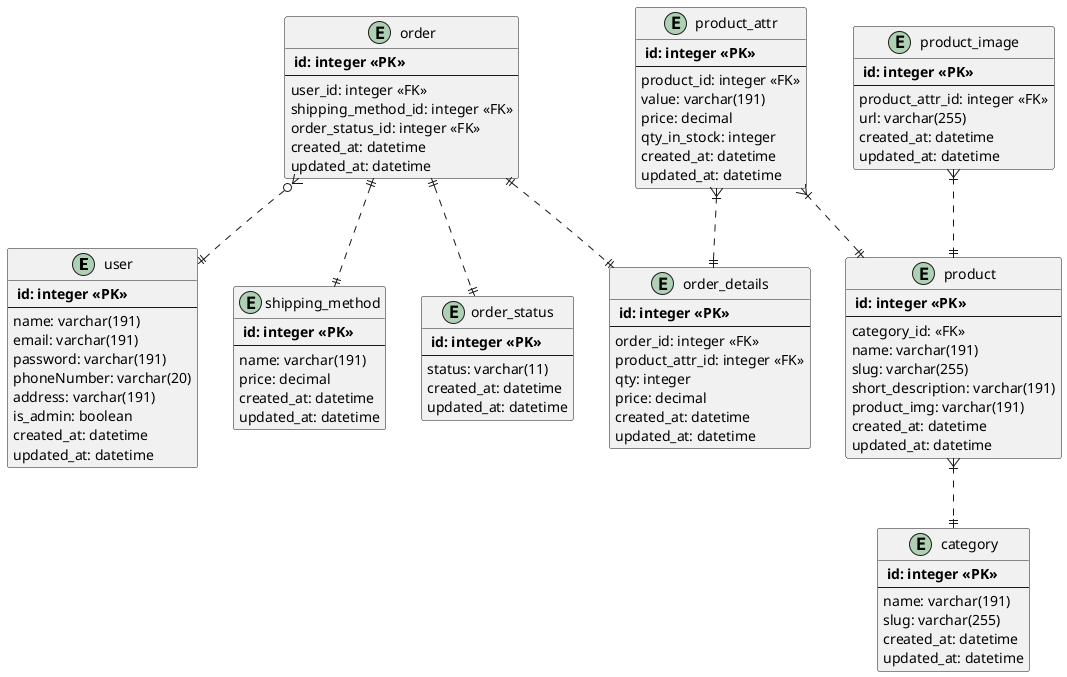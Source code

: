 @startuml entity_relationship
    entity user {
        ** id: integer <<PK>> **
        --
        name: varchar(191)
        email: varchar(191)
        password: varchar(191)
        phoneNumber: varchar(20)
        address: varchar(191)
        is_admin: boolean
        created_at: datetime
        updated_at: datetime
    }

    entity category {
        ** id: integer <<PK>> **
        --
        name: varchar(191) 
        slug: varchar(255)
        created_at: datetime
        updated_at: datetime
    }

    entity product {
        ** id: integer <<PK>> **
        --
        category_id: <<FK>>
        name: varchar(191)
        slug: varchar(255)
        short_description: varchar(191)
        product_img: varchar(191)
        created_at: datetime
        updated_at: datetime
    }

    entity product_attr {
        ** id: integer <<PK>> **
        --
        product_id: integer <<FK>>
        value: varchar(191)
        price: decimal
        qty_in_stock: integer
        created_at: datetime
        updated_at: datetime
    }

    entity product_image {
        ** id: integer <<PK>> **
        --
        product_attr_id: integer <<FK>>
        url: varchar(255)
        created_at: datetime
        updated_at: datetime
    }

    entity shipping_method {
        ** id: integer <<PK>> **
        --
        name: varchar(191)
        price: decimal
        created_at: datetime
        updated_at: datetime
    }

    entity order_status {
        ** id: integer <<PK>> **
        --
        status: varchar(11)
        created_at: datetime
        updated_at: datetime
    }

    entity order {
        ** id: integer <<PK>> **
        --
        user_id: integer <<FK>>
        shipping_method_id: integer <<FK>>
        order_status_id: integer <<FK>>
        created_at: datetime
        updated_at: datetime
    }

    entity order_details {
        ** id: integer <<PK>> **
        --
        order_id: integer <<FK>>
        product_attr_id: integer <<FK>>
        qty: integer
        price: decimal
        created_at: datetime
        updated_at: datetime
    }

    product }|..|| category
    product_attr }|..|| product
    product_image }|..|| product
    order }o..|| user
    order ||..|| order_details
    order ||..|| order_status
    order ||..|| shipping_method
    product_attr }|..|| order_details


@endstart